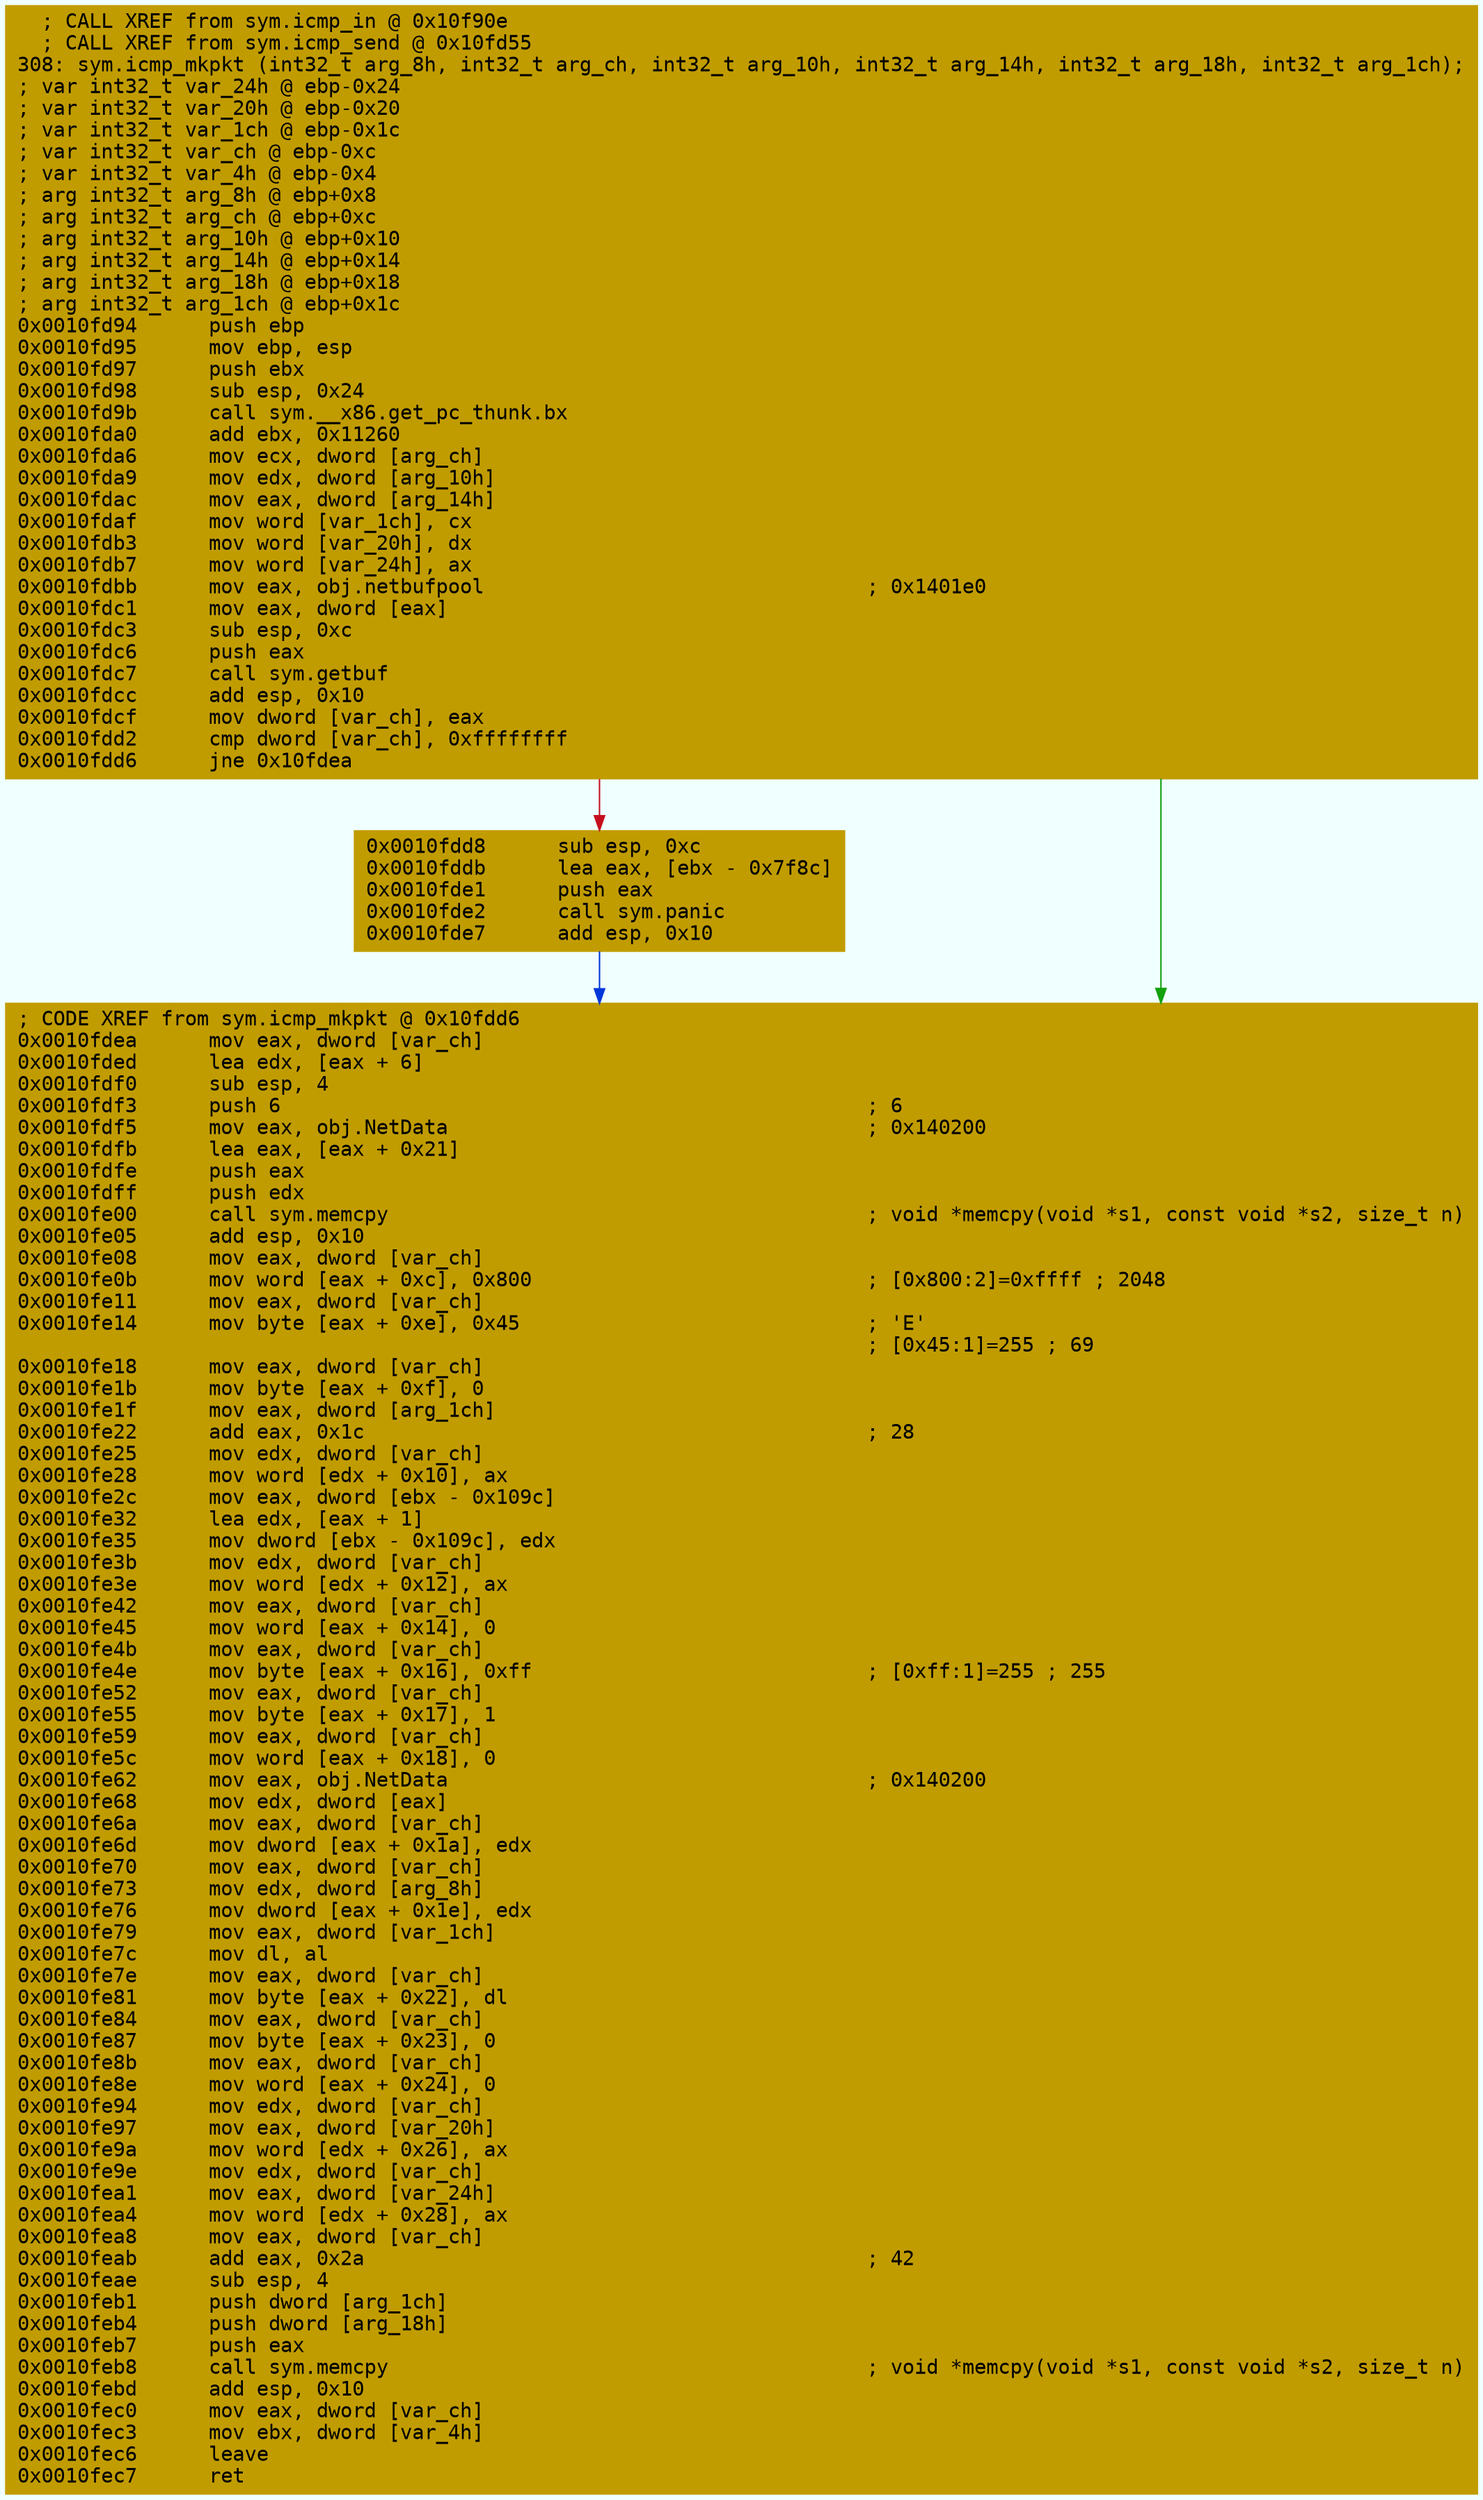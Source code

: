 digraph code {
	graph [bgcolor=azure fontsize=8 fontname="Courier" splines="ortho"];
	node [fillcolor=gray style=filled shape=box];
	edge [arrowhead="normal"];
	"0x0010fd94" [URL="sym.icmp_mkpkt/0x0010fd94", fillcolor="#c19c00",color="#c19c00", fontname="Courier",label="  ; CALL XREF from sym.icmp_in @ 0x10f90e\l  ; CALL XREF from sym.icmp_send @ 0x10fd55\l308: sym.icmp_mkpkt (int32_t arg_8h, int32_t arg_ch, int32_t arg_10h, int32_t arg_14h, int32_t arg_18h, int32_t arg_1ch);\l; var int32_t var_24h @ ebp-0x24\l; var int32_t var_20h @ ebp-0x20\l; var int32_t var_1ch @ ebp-0x1c\l; var int32_t var_ch @ ebp-0xc\l; var int32_t var_4h @ ebp-0x4\l; arg int32_t arg_8h @ ebp+0x8\l; arg int32_t arg_ch @ ebp+0xc\l; arg int32_t arg_10h @ ebp+0x10\l; arg int32_t arg_14h @ ebp+0x14\l; arg int32_t arg_18h @ ebp+0x18\l; arg int32_t arg_1ch @ ebp+0x1c\l0x0010fd94      push ebp\l0x0010fd95      mov ebp, esp\l0x0010fd97      push ebx\l0x0010fd98      sub esp, 0x24\l0x0010fd9b      call sym.__x86.get_pc_thunk.bx\l0x0010fda0      add ebx, 0x11260\l0x0010fda6      mov ecx, dword [arg_ch]\l0x0010fda9      mov edx, dword [arg_10h]\l0x0010fdac      mov eax, dword [arg_14h]\l0x0010fdaf      mov word [var_1ch], cx\l0x0010fdb3      mov word [var_20h], dx\l0x0010fdb7      mov word [var_24h], ax\l0x0010fdbb      mov eax, obj.netbufpool                                ; 0x1401e0\l0x0010fdc1      mov eax, dword [eax]\l0x0010fdc3      sub esp, 0xc\l0x0010fdc6      push eax\l0x0010fdc7      call sym.getbuf\l0x0010fdcc      add esp, 0x10\l0x0010fdcf      mov dword [var_ch], eax\l0x0010fdd2      cmp dword [var_ch], 0xffffffff\l0x0010fdd6      jne 0x10fdea\l"]
	"0x0010fdd8" [URL="sym.icmp_mkpkt/0x0010fdd8", fillcolor="#c19c00",color="#c19c00", fontname="Courier",label="0x0010fdd8      sub esp, 0xc\l0x0010fddb      lea eax, [ebx - 0x7f8c]\l0x0010fde1      push eax\l0x0010fde2      call sym.panic\l0x0010fde7      add esp, 0x10\l"]
	"0x0010fdea" [URL="sym.icmp_mkpkt/0x0010fdea", fillcolor="#c19c00",color="#c19c00", fontname="Courier",label="; CODE XREF from sym.icmp_mkpkt @ 0x10fdd6\l0x0010fdea      mov eax, dword [var_ch]\l0x0010fded      lea edx, [eax + 6]\l0x0010fdf0      sub esp, 4\l0x0010fdf3      push 6                                                 ; 6\l0x0010fdf5      mov eax, obj.NetData                                   ; 0x140200\l0x0010fdfb      lea eax, [eax + 0x21]\l0x0010fdfe      push eax\l0x0010fdff      push edx\l0x0010fe00      call sym.memcpy                                        ; void *memcpy(void *s1, const void *s2, size_t n)\l0x0010fe05      add esp, 0x10\l0x0010fe08      mov eax, dword [var_ch]\l0x0010fe0b      mov word [eax + 0xc], 0x800                            ; [0x800:2]=0xffff ; 2048\l0x0010fe11      mov eax, dword [var_ch]\l0x0010fe14      mov byte [eax + 0xe], 0x45                             ; 'E'\l                                                                       ; [0x45:1]=255 ; 69\l0x0010fe18      mov eax, dword [var_ch]\l0x0010fe1b      mov byte [eax + 0xf], 0\l0x0010fe1f      mov eax, dword [arg_1ch]\l0x0010fe22      add eax, 0x1c                                          ; 28\l0x0010fe25      mov edx, dword [var_ch]\l0x0010fe28      mov word [edx + 0x10], ax\l0x0010fe2c      mov eax, dword [ebx - 0x109c]\l0x0010fe32      lea edx, [eax + 1]\l0x0010fe35      mov dword [ebx - 0x109c], edx\l0x0010fe3b      mov edx, dword [var_ch]\l0x0010fe3e      mov word [edx + 0x12], ax\l0x0010fe42      mov eax, dword [var_ch]\l0x0010fe45      mov word [eax + 0x14], 0\l0x0010fe4b      mov eax, dword [var_ch]\l0x0010fe4e      mov byte [eax + 0x16], 0xff                            ; [0xff:1]=255 ; 255\l0x0010fe52      mov eax, dword [var_ch]\l0x0010fe55      mov byte [eax + 0x17], 1\l0x0010fe59      mov eax, dword [var_ch]\l0x0010fe5c      mov word [eax + 0x18], 0\l0x0010fe62      mov eax, obj.NetData                                   ; 0x140200\l0x0010fe68      mov edx, dword [eax]\l0x0010fe6a      mov eax, dword [var_ch]\l0x0010fe6d      mov dword [eax + 0x1a], edx\l0x0010fe70      mov eax, dword [var_ch]\l0x0010fe73      mov edx, dword [arg_8h]\l0x0010fe76      mov dword [eax + 0x1e], edx\l0x0010fe79      mov eax, dword [var_1ch]\l0x0010fe7c      mov dl, al\l0x0010fe7e      mov eax, dword [var_ch]\l0x0010fe81      mov byte [eax + 0x22], dl\l0x0010fe84      mov eax, dword [var_ch]\l0x0010fe87      mov byte [eax + 0x23], 0\l0x0010fe8b      mov eax, dword [var_ch]\l0x0010fe8e      mov word [eax + 0x24], 0\l0x0010fe94      mov edx, dword [var_ch]\l0x0010fe97      mov eax, dword [var_20h]\l0x0010fe9a      mov word [edx + 0x26], ax\l0x0010fe9e      mov edx, dword [var_ch]\l0x0010fea1      mov eax, dword [var_24h]\l0x0010fea4      mov word [edx + 0x28], ax\l0x0010fea8      mov eax, dword [var_ch]\l0x0010feab      add eax, 0x2a                                          ; 42\l0x0010feae      sub esp, 4\l0x0010feb1      push dword [arg_1ch]\l0x0010feb4      push dword [arg_18h]\l0x0010feb7      push eax\l0x0010feb8      call sym.memcpy                                        ; void *memcpy(void *s1, const void *s2, size_t n)\l0x0010febd      add esp, 0x10\l0x0010fec0      mov eax, dword [var_ch]\l0x0010fec3      mov ebx, dword [var_4h]\l0x0010fec6      leave\l0x0010fec7      ret\l"]
        "0x0010fd94" -> "0x0010fdea" [color="#13a10e"];
        "0x0010fd94" -> "0x0010fdd8" [color="#c50f1f"];
        "0x0010fdd8" -> "0x0010fdea" [color="#0037da"];
}
